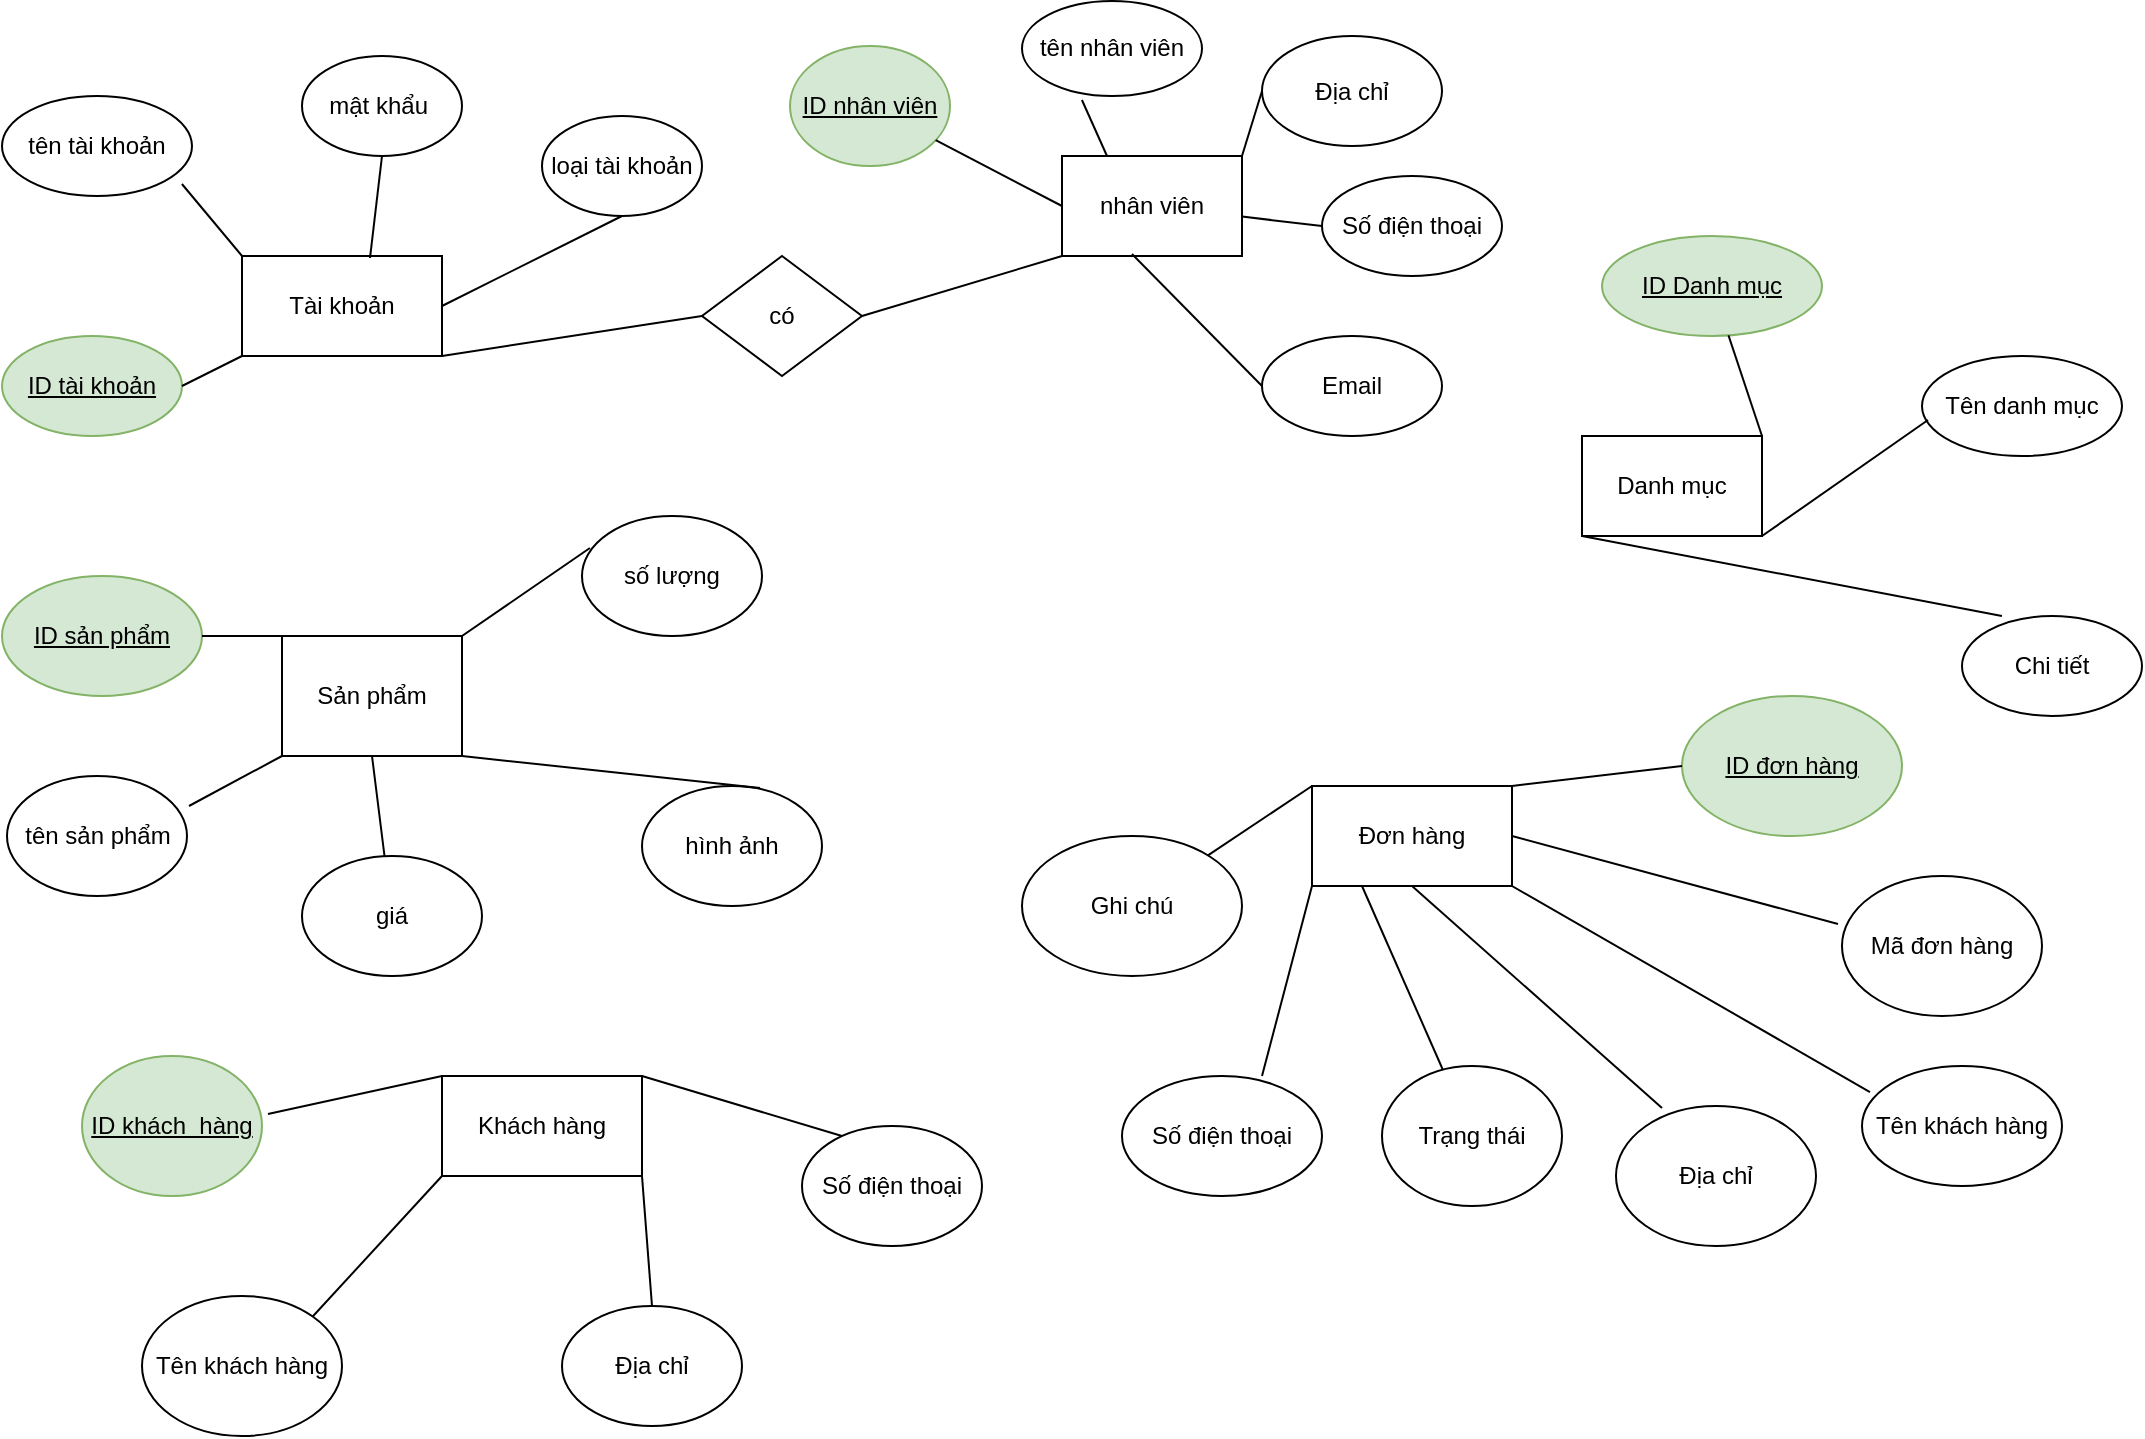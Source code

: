 <mxfile version="16.5.6" type="github">
  <diagram id="WZl0Q1Te6EeCowM1adRx" name="Page-1">
    <mxGraphModel dx="1422" dy="786" grid="1" gridSize="10" guides="1" tooltips="1" connect="1" arrows="1" fold="1" page="1" pageScale="1" pageWidth="827" pageHeight="1169" math="0" shadow="0">
      <root>
        <mxCell id="0" />
        <mxCell id="1" parent="0" />
        <mxCell id="S5zX3HuSBleYr7RCD1JO-1" value="Tài khoản" style="rounded=0;whiteSpace=wrap;html=1;" vertex="1" parent="1">
          <mxGeometry x="140" y="180" width="100" height="50" as="geometry" />
        </mxCell>
        <mxCell id="S5zX3HuSBleYr7RCD1JO-2" value="&lt;u&gt;ID nhân viên&lt;/u&gt;" style="ellipse;whiteSpace=wrap;html=1;fillColor=#d5e8d4;strokeColor=#82b366;" vertex="1" parent="1">
          <mxGeometry x="414" y="75" width="80" height="60" as="geometry" />
        </mxCell>
        <mxCell id="S5zX3HuSBleYr7RCD1JO-3" value="&lt;u&gt;ID tài khoản&lt;/u&gt;" style="ellipse;whiteSpace=wrap;html=1;fillColor=#d5e8d4;strokeColor=#82b366;" vertex="1" parent="1">
          <mxGeometry x="20" y="220" width="90" height="50" as="geometry" />
        </mxCell>
        <mxCell id="S5zX3HuSBleYr7RCD1JO-4" value="loại tài khoản" style="ellipse;whiteSpace=wrap;html=1;" vertex="1" parent="1">
          <mxGeometry x="290" y="110" width="80" height="50" as="geometry" />
        </mxCell>
        <mxCell id="S5zX3HuSBleYr7RCD1JO-5" value="mật khẩu&lt;span style=&quot;white-space: pre&quot;&gt;	&lt;/span&gt;" style="ellipse;whiteSpace=wrap;html=1;" vertex="1" parent="1">
          <mxGeometry x="170" y="80" width="80" height="50" as="geometry" />
        </mxCell>
        <mxCell id="S5zX3HuSBleYr7RCD1JO-6" value="tên tài khoản" style="ellipse;whiteSpace=wrap;html=1;" vertex="1" parent="1">
          <mxGeometry x="20" y="100" width="95" height="50" as="geometry" />
        </mxCell>
        <mxCell id="S5zX3HuSBleYr7RCD1JO-7" value="nhân viên" style="rounded=0;whiteSpace=wrap;html=1;" vertex="1" parent="1">
          <mxGeometry x="550" y="130" width="90" height="50" as="geometry" />
        </mxCell>
        <mxCell id="S5zX3HuSBleYr7RCD1JO-8" value="Số điện thoại" style="ellipse;whiteSpace=wrap;html=1;" vertex="1" parent="1">
          <mxGeometry x="680" y="140" width="90" height="50" as="geometry" />
        </mxCell>
        <mxCell id="S5zX3HuSBleYr7RCD1JO-9" value="Địa chỉ" style="ellipse;whiteSpace=wrap;html=1;" vertex="1" parent="1">
          <mxGeometry x="650" y="70" width="90" height="55" as="geometry" />
        </mxCell>
        <mxCell id="S5zX3HuSBleYr7RCD1JO-10" value="tên nhân viên" style="ellipse;whiteSpace=wrap;html=1;" vertex="1" parent="1">
          <mxGeometry x="530" y="52.5" width="90" height="47.5" as="geometry" />
        </mxCell>
        <mxCell id="S5zX3HuSBleYr7RCD1JO-11" value="Email" style="ellipse;whiteSpace=wrap;html=1;" vertex="1" parent="1">
          <mxGeometry x="650" y="220" width="90" height="50" as="geometry" />
        </mxCell>
        <mxCell id="S5zX3HuSBleYr7RCD1JO-12" value="Danh mục" style="rounded=0;whiteSpace=wrap;html=1;" vertex="1" parent="1">
          <mxGeometry x="810" y="270" width="90" height="50" as="geometry" />
        </mxCell>
        <mxCell id="S5zX3HuSBleYr7RCD1JO-13" value="Chi tiết" style="ellipse;whiteSpace=wrap;html=1;" vertex="1" parent="1">
          <mxGeometry x="1000" y="360" width="90" height="50" as="geometry" />
        </mxCell>
        <mxCell id="S5zX3HuSBleYr7RCD1JO-14" value="&lt;u&gt;ID Danh mục&lt;/u&gt;" style="ellipse;whiteSpace=wrap;html=1;fillColor=#d5e8d4;strokeColor=#82b366;" vertex="1" parent="1">
          <mxGeometry x="820" y="170" width="110" height="50" as="geometry" />
        </mxCell>
        <mxCell id="S5zX3HuSBleYr7RCD1JO-15" value="Tên danh mục" style="ellipse;whiteSpace=wrap;html=1;" vertex="1" parent="1">
          <mxGeometry x="980" y="230" width="100" height="50" as="geometry" />
        </mxCell>
        <mxCell id="S5zX3HuSBleYr7RCD1JO-16" value="Sản phẩm" style="rounded=0;whiteSpace=wrap;html=1;" vertex="1" parent="1">
          <mxGeometry x="160" y="370" width="90" height="60" as="geometry" />
        </mxCell>
        <mxCell id="S5zX3HuSBleYr7RCD1JO-17" value="hình ảnh" style="ellipse;whiteSpace=wrap;html=1;" vertex="1" parent="1">
          <mxGeometry x="340" y="445" width="90" height="60" as="geometry" />
        </mxCell>
        <mxCell id="S5zX3HuSBleYr7RCD1JO-18" value="số lượng" style="ellipse;whiteSpace=wrap;html=1;" vertex="1" parent="1">
          <mxGeometry x="310" y="310" width="90" height="60" as="geometry" />
        </mxCell>
        <mxCell id="S5zX3HuSBleYr7RCD1JO-19" value="giá" style="ellipse;whiteSpace=wrap;html=1;" vertex="1" parent="1">
          <mxGeometry x="170" y="480" width="90" height="60" as="geometry" />
        </mxCell>
        <mxCell id="S5zX3HuSBleYr7RCD1JO-20" value="tên sản phẩm" style="ellipse;whiteSpace=wrap;html=1;" vertex="1" parent="1">
          <mxGeometry x="22.5" y="440" width="90" height="60" as="geometry" />
        </mxCell>
        <mxCell id="S5zX3HuSBleYr7RCD1JO-21" value="&lt;u&gt;ID sản phẩm&lt;/u&gt;" style="ellipse;whiteSpace=wrap;html=1;fillColor=#d5e8d4;strokeColor=#82b366;" vertex="1" parent="1">
          <mxGeometry x="20" y="340" width="100" height="60" as="geometry" />
        </mxCell>
        <mxCell id="S5zX3HuSBleYr7RCD1JO-23" value="Khách hàng" style="rounded=0;whiteSpace=wrap;html=1;" vertex="1" parent="1">
          <mxGeometry x="240" y="590" width="100" height="50" as="geometry" />
        </mxCell>
        <mxCell id="S5zX3HuSBleYr7RCD1JO-24" value="Số điện thoại" style="ellipse;whiteSpace=wrap;html=1;" vertex="1" parent="1">
          <mxGeometry x="420" y="615" width="90" height="60" as="geometry" />
        </mxCell>
        <mxCell id="S5zX3HuSBleYr7RCD1JO-25" value="Địa chỉ" style="ellipse;whiteSpace=wrap;html=1;" vertex="1" parent="1">
          <mxGeometry x="300" y="705" width="90" height="60" as="geometry" />
        </mxCell>
        <mxCell id="S5zX3HuSBleYr7RCD1JO-26" value="Tên khách hàng" style="ellipse;whiteSpace=wrap;html=1;" vertex="1" parent="1">
          <mxGeometry x="90" y="700" width="100" height="70" as="geometry" />
        </mxCell>
        <mxCell id="S5zX3HuSBleYr7RCD1JO-27" value="&lt;u&gt;ID khách&amp;nbsp; hàng&lt;/u&gt;" style="ellipse;whiteSpace=wrap;html=1;fillColor=#d5e8d4;strokeColor=#82b366;" vertex="1" parent="1">
          <mxGeometry x="60" y="580" width="90" height="70" as="geometry" />
        </mxCell>
        <mxCell id="S5zX3HuSBleYr7RCD1JO-28" value="Đơn hàng" style="rounded=0;whiteSpace=wrap;html=1;" vertex="1" parent="1">
          <mxGeometry x="675" y="445" width="100" height="50" as="geometry" />
        </mxCell>
        <mxCell id="S5zX3HuSBleYr7RCD1JO-29" value="Ghi chú" style="ellipse;whiteSpace=wrap;html=1;" vertex="1" parent="1">
          <mxGeometry x="530" y="470" width="110" height="70" as="geometry" />
        </mxCell>
        <mxCell id="S5zX3HuSBleYr7RCD1JO-30" value="Trạng thái" style="ellipse;whiteSpace=wrap;html=1;" vertex="1" parent="1">
          <mxGeometry x="710" y="585" width="90" height="70" as="geometry" />
        </mxCell>
        <mxCell id="S5zX3HuSBleYr7RCD1JO-31" value="Tên khách hàng" style="ellipse;whiteSpace=wrap;html=1;" vertex="1" parent="1">
          <mxGeometry x="950" y="585" width="100" height="60" as="geometry" />
        </mxCell>
        <mxCell id="S5zX3HuSBleYr7RCD1JO-32" value="Số điện thoại" style="ellipse;whiteSpace=wrap;html=1;" vertex="1" parent="1">
          <mxGeometry x="580" y="590" width="100" height="60" as="geometry" />
        </mxCell>
        <mxCell id="S5zX3HuSBleYr7RCD1JO-33" value="Địa chỉ" style="ellipse;whiteSpace=wrap;html=1;" vertex="1" parent="1">
          <mxGeometry x="827" y="605" width="100" height="70" as="geometry" />
        </mxCell>
        <mxCell id="S5zX3HuSBleYr7RCD1JO-34" value="Mã đơn hàng" style="ellipse;whiteSpace=wrap;html=1;" vertex="1" parent="1">
          <mxGeometry x="940" y="490" width="100" height="70" as="geometry" />
        </mxCell>
        <mxCell id="S5zX3HuSBleYr7RCD1JO-35" value="&lt;u&gt;ID đơn hàng&lt;/u&gt;" style="ellipse;whiteSpace=wrap;html=1;fillColor=#d5e8d4;strokeColor=#82b366;" vertex="1" parent="1">
          <mxGeometry x="860" y="400" width="110" height="70" as="geometry" />
        </mxCell>
        <mxCell id="S5zX3HuSBleYr7RCD1JO-36" value="có" style="rhombus;whiteSpace=wrap;html=1;" vertex="1" parent="1">
          <mxGeometry x="370" y="180" width="80" height="60" as="geometry" />
        </mxCell>
        <mxCell id="S5zX3HuSBleYr7RCD1JO-37" value="" style="endArrow=none;html=1;rounded=0;entryX=0;entryY=1;entryDx=0;entryDy=0;exitX=1;exitY=0.5;exitDx=0;exitDy=0;" edge="1" parent="1" source="S5zX3HuSBleYr7RCD1JO-36" target="S5zX3HuSBleYr7RCD1JO-7">
          <mxGeometry width="50" height="50" relative="1" as="geometry">
            <mxPoint x="390" y="420" as="sourcePoint" />
            <mxPoint x="440" y="370" as="targetPoint" />
          </mxGeometry>
        </mxCell>
        <mxCell id="S5zX3HuSBleYr7RCD1JO-38" value="" style="endArrow=none;html=1;rounded=0;exitX=1;exitY=1;exitDx=0;exitDy=0;entryX=0;entryY=0.5;entryDx=0;entryDy=0;" edge="1" parent="1" source="S5zX3HuSBleYr7RCD1JO-1" target="S5zX3HuSBleYr7RCD1JO-36">
          <mxGeometry width="50" height="50" relative="1" as="geometry">
            <mxPoint x="390" y="420" as="sourcePoint" />
            <mxPoint x="440" y="370" as="targetPoint" />
          </mxGeometry>
        </mxCell>
        <mxCell id="S5zX3HuSBleYr7RCD1JO-39" value="" style="endArrow=none;html=1;rounded=0;entryX=0;entryY=0;entryDx=0;entryDy=0;exitX=0.947;exitY=0.88;exitDx=0;exitDy=0;exitPerimeter=0;" edge="1" parent="1" source="S5zX3HuSBleYr7RCD1JO-6" target="S5zX3HuSBleYr7RCD1JO-1">
          <mxGeometry width="50" height="50" relative="1" as="geometry">
            <mxPoint x="390" y="420" as="sourcePoint" />
            <mxPoint x="440" y="370" as="targetPoint" />
          </mxGeometry>
        </mxCell>
        <mxCell id="S5zX3HuSBleYr7RCD1JO-41" value="" style="endArrow=none;html=1;rounded=0;entryX=0.5;entryY=1;entryDx=0;entryDy=0;exitX=0.64;exitY=0.02;exitDx=0;exitDy=0;exitPerimeter=0;" edge="1" parent="1" source="S5zX3HuSBleYr7RCD1JO-1" target="S5zX3HuSBleYr7RCD1JO-5">
          <mxGeometry width="50" height="50" relative="1" as="geometry">
            <mxPoint x="390" y="420" as="sourcePoint" />
            <mxPoint x="440" y="370" as="targetPoint" />
          </mxGeometry>
        </mxCell>
        <mxCell id="S5zX3HuSBleYr7RCD1JO-42" value="" style="endArrow=none;html=1;rounded=0;entryX=1;entryY=0.5;entryDx=0;entryDy=0;exitX=0.5;exitY=1;exitDx=0;exitDy=0;" edge="1" parent="1" source="S5zX3HuSBleYr7RCD1JO-4" target="S5zX3HuSBleYr7RCD1JO-1">
          <mxGeometry width="50" height="50" relative="1" as="geometry">
            <mxPoint x="390" y="420" as="sourcePoint" />
            <mxPoint x="440" y="370" as="targetPoint" />
          </mxGeometry>
        </mxCell>
        <mxCell id="S5zX3HuSBleYr7RCD1JO-43" value="" style="endArrow=none;html=1;rounded=0;entryX=0;entryY=1;entryDx=0;entryDy=0;exitX=1;exitY=0.5;exitDx=0;exitDy=0;" edge="1" parent="1" source="S5zX3HuSBleYr7RCD1JO-3" target="S5zX3HuSBleYr7RCD1JO-1">
          <mxGeometry width="50" height="50" relative="1" as="geometry">
            <mxPoint x="390" y="420" as="sourcePoint" />
            <mxPoint x="440" y="370" as="targetPoint" />
          </mxGeometry>
        </mxCell>
        <mxCell id="S5zX3HuSBleYr7RCD1JO-44" value="" style="endArrow=none;html=1;rounded=0;exitX=1.011;exitY=0.25;exitDx=0;exitDy=0;exitPerimeter=0;entryX=0;entryY=1;entryDx=0;entryDy=0;" edge="1" parent="1" source="S5zX3HuSBleYr7RCD1JO-20" target="S5zX3HuSBleYr7RCD1JO-16">
          <mxGeometry width="50" height="50" relative="1" as="geometry">
            <mxPoint x="390" y="420" as="sourcePoint" />
            <mxPoint x="440" y="370" as="targetPoint" />
          </mxGeometry>
        </mxCell>
        <mxCell id="S5zX3HuSBleYr7RCD1JO-45" value="" style="endArrow=none;html=1;rounded=0;entryX=1;entryY=0.5;entryDx=0;entryDy=0;exitX=0;exitY=0;exitDx=0;exitDy=0;" edge="1" parent="1" source="S5zX3HuSBleYr7RCD1JO-16" target="S5zX3HuSBleYr7RCD1JO-21">
          <mxGeometry width="50" height="50" relative="1" as="geometry">
            <mxPoint x="390" y="420" as="sourcePoint" />
            <mxPoint x="440" y="370" as="targetPoint" />
          </mxGeometry>
        </mxCell>
        <mxCell id="S5zX3HuSBleYr7RCD1JO-46" value="" style="endArrow=none;html=1;rounded=0;entryX=0.222;entryY=0;entryDx=0;entryDy=0;entryPerimeter=0;exitX=0;exitY=1;exitDx=0;exitDy=0;" edge="1" parent="1" source="S5zX3HuSBleYr7RCD1JO-12" target="S5zX3HuSBleYr7RCD1JO-13">
          <mxGeometry width="50" height="50" relative="1" as="geometry">
            <mxPoint x="390" y="420" as="sourcePoint" />
            <mxPoint x="440" y="370" as="targetPoint" />
          </mxGeometry>
        </mxCell>
        <mxCell id="S5zX3HuSBleYr7RCD1JO-47" value="" style="endArrow=none;html=1;rounded=0;entryX=0.03;entryY=0.64;entryDx=0;entryDy=0;entryPerimeter=0;exitX=1;exitY=1;exitDx=0;exitDy=0;" edge="1" parent="1" source="S5zX3HuSBleYr7RCD1JO-12" target="S5zX3HuSBleYr7RCD1JO-15">
          <mxGeometry width="50" height="50" relative="1" as="geometry">
            <mxPoint x="390" y="420" as="sourcePoint" />
            <mxPoint x="440" y="370" as="targetPoint" />
          </mxGeometry>
        </mxCell>
        <mxCell id="S5zX3HuSBleYr7RCD1JO-48" value="" style="endArrow=none;html=1;rounded=0;entryX=1;entryY=0;entryDx=0;entryDy=0;" edge="1" parent="1" source="S5zX3HuSBleYr7RCD1JO-14" target="S5zX3HuSBleYr7RCD1JO-12">
          <mxGeometry width="50" height="50" relative="1" as="geometry">
            <mxPoint x="390" y="420" as="sourcePoint" />
            <mxPoint x="440" y="370" as="targetPoint" />
          </mxGeometry>
        </mxCell>
        <mxCell id="S5zX3HuSBleYr7RCD1JO-49" value="" style="endArrow=none;html=1;rounded=0;entryX=0;entryY=0.5;entryDx=0;entryDy=0;exitX=0.389;exitY=0.98;exitDx=0;exitDy=0;exitPerimeter=0;" edge="1" parent="1" source="S5zX3HuSBleYr7RCD1JO-7" target="S5zX3HuSBleYr7RCD1JO-11">
          <mxGeometry width="50" height="50" relative="1" as="geometry">
            <mxPoint x="390" y="420" as="sourcePoint" />
            <mxPoint x="440" y="370" as="targetPoint" />
          </mxGeometry>
        </mxCell>
        <mxCell id="S5zX3HuSBleYr7RCD1JO-50" value="" style="endArrow=none;html=1;rounded=0;entryX=0;entryY=0.5;entryDx=0;entryDy=0;" edge="1" parent="1" source="S5zX3HuSBleYr7RCD1JO-7" target="S5zX3HuSBleYr7RCD1JO-8">
          <mxGeometry width="50" height="50" relative="1" as="geometry">
            <mxPoint x="390" y="420" as="sourcePoint" />
            <mxPoint x="440" y="370" as="targetPoint" />
          </mxGeometry>
        </mxCell>
        <mxCell id="S5zX3HuSBleYr7RCD1JO-51" value="" style="endArrow=none;html=1;rounded=0;entryX=0;entryY=0.5;entryDx=0;entryDy=0;exitX=1;exitY=0;exitDx=0;exitDy=0;" edge="1" parent="1" source="S5zX3HuSBleYr7RCD1JO-7" target="S5zX3HuSBleYr7RCD1JO-9">
          <mxGeometry width="50" height="50" relative="1" as="geometry">
            <mxPoint x="390" y="420" as="sourcePoint" />
            <mxPoint x="440" y="370" as="targetPoint" />
          </mxGeometry>
        </mxCell>
        <mxCell id="S5zX3HuSBleYr7RCD1JO-52" value="" style="endArrow=none;html=1;rounded=0;entryX=0.333;entryY=1.042;entryDx=0;entryDy=0;entryPerimeter=0;exitX=0.25;exitY=0;exitDx=0;exitDy=0;" edge="1" parent="1" source="S5zX3HuSBleYr7RCD1JO-7" target="S5zX3HuSBleYr7RCD1JO-10">
          <mxGeometry width="50" height="50" relative="1" as="geometry">
            <mxPoint x="390" y="420" as="sourcePoint" />
            <mxPoint x="440" y="370" as="targetPoint" />
          </mxGeometry>
        </mxCell>
        <mxCell id="S5zX3HuSBleYr7RCD1JO-53" value="" style="endArrow=none;html=1;rounded=0;exitX=0;exitY=0.5;exitDx=0;exitDy=0;" edge="1" parent="1" source="S5zX3HuSBleYr7RCD1JO-7" target="S5zX3HuSBleYr7RCD1JO-2">
          <mxGeometry width="50" height="50" relative="1" as="geometry">
            <mxPoint x="390" y="420" as="sourcePoint" />
            <mxPoint x="440" y="370" as="targetPoint" />
          </mxGeometry>
        </mxCell>
        <mxCell id="S5zX3HuSBleYr7RCD1JO-54" value="" style="endArrow=none;html=1;rounded=0;entryX=1;entryY=1;entryDx=0;entryDy=0;exitX=0.5;exitY=0;exitDx=0;exitDy=0;" edge="1" parent="1" source="S5zX3HuSBleYr7RCD1JO-25" target="S5zX3HuSBleYr7RCD1JO-23">
          <mxGeometry width="50" height="50" relative="1" as="geometry">
            <mxPoint x="390" y="420" as="sourcePoint" />
            <mxPoint x="440" y="370" as="targetPoint" />
          </mxGeometry>
        </mxCell>
        <mxCell id="S5zX3HuSBleYr7RCD1JO-55" value="" style="endArrow=none;html=1;rounded=0;exitX=1.033;exitY=0.414;exitDx=0;exitDy=0;exitPerimeter=0;entryX=0;entryY=0;entryDx=0;entryDy=0;" edge="1" parent="1" source="S5zX3HuSBleYr7RCD1JO-27" target="S5zX3HuSBleYr7RCD1JO-23">
          <mxGeometry width="50" height="50" relative="1" as="geometry">
            <mxPoint x="390" y="420" as="sourcePoint" />
            <mxPoint x="440" y="370" as="targetPoint" />
          </mxGeometry>
        </mxCell>
        <mxCell id="S5zX3HuSBleYr7RCD1JO-56" value="" style="endArrow=none;html=1;rounded=0;entryX=1;entryY=0;entryDx=0;entryDy=0;exitX=0.222;exitY=0.083;exitDx=0;exitDy=0;exitPerimeter=0;" edge="1" parent="1" source="S5zX3HuSBleYr7RCD1JO-24" target="S5zX3HuSBleYr7RCD1JO-23">
          <mxGeometry width="50" height="50" relative="1" as="geometry">
            <mxPoint x="390" y="420" as="sourcePoint" />
            <mxPoint x="440" y="370" as="targetPoint" />
          </mxGeometry>
        </mxCell>
        <mxCell id="S5zX3HuSBleYr7RCD1JO-57" value="" style="endArrow=none;html=1;rounded=0;exitX=1;exitY=0;exitDx=0;exitDy=0;entryX=0;entryY=0.5;entryDx=0;entryDy=0;" edge="1" parent="1" source="S5zX3HuSBleYr7RCD1JO-28" target="S5zX3HuSBleYr7RCD1JO-35">
          <mxGeometry width="50" height="50" relative="1" as="geometry">
            <mxPoint x="460" y="430" as="sourcePoint" />
            <mxPoint x="440" y="370" as="targetPoint" />
          </mxGeometry>
        </mxCell>
        <mxCell id="S5zX3HuSBleYr7RCD1JO-58" value="" style="endArrow=none;html=1;rounded=0;entryX=1;entryY=0;entryDx=0;entryDy=0;exitX=0;exitY=1;exitDx=0;exitDy=0;" edge="1" parent="1" source="S5zX3HuSBleYr7RCD1JO-23" target="S5zX3HuSBleYr7RCD1JO-26">
          <mxGeometry width="50" height="50" relative="1" as="geometry">
            <mxPoint x="430" y="420" as="sourcePoint" />
            <mxPoint x="440" y="370" as="targetPoint" />
          </mxGeometry>
        </mxCell>
        <mxCell id="S5zX3HuSBleYr7RCD1JO-59" value="" style="endArrow=none;html=1;rounded=0;entryX=0.656;entryY=0.017;entryDx=0;entryDy=0;entryPerimeter=0;exitX=1;exitY=1;exitDx=0;exitDy=0;" edge="1" parent="1" source="S5zX3HuSBleYr7RCD1JO-16" target="S5zX3HuSBleYr7RCD1JO-17">
          <mxGeometry width="50" height="50" relative="1" as="geometry">
            <mxPoint x="390" y="420" as="sourcePoint" />
            <mxPoint x="440" y="370" as="targetPoint" />
          </mxGeometry>
        </mxCell>
        <mxCell id="S5zX3HuSBleYr7RCD1JO-60" value="" style="endArrow=none;html=1;rounded=0;entryX=0.5;entryY=1;entryDx=0;entryDy=0;" edge="1" parent="1" source="S5zX3HuSBleYr7RCD1JO-19" target="S5zX3HuSBleYr7RCD1JO-16">
          <mxGeometry width="50" height="50" relative="1" as="geometry">
            <mxPoint x="390" y="420" as="sourcePoint" />
            <mxPoint x="440" y="370" as="targetPoint" />
          </mxGeometry>
        </mxCell>
        <mxCell id="S5zX3HuSBleYr7RCD1JO-61" value="" style="endArrow=none;html=1;rounded=0;entryX=1;entryY=0;entryDx=0;entryDy=0;exitX=0.044;exitY=0.267;exitDx=0;exitDy=0;exitPerimeter=0;" edge="1" parent="1" source="S5zX3HuSBleYr7RCD1JO-18" target="S5zX3HuSBleYr7RCD1JO-16">
          <mxGeometry width="50" height="50" relative="1" as="geometry">
            <mxPoint x="390" y="420" as="sourcePoint" />
            <mxPoint x="440" y="370" as="targetPoint" />
          </mxGeometry>
        </mxCell>
        <mxCell id="S5zX3HuSBleYr7RCD1JO-62" value="" style="endArrow=none;html=1;rounded=0;exitX=0;exitY=0;exitDx=0;exitDy=0;" edge="1" parent="1" source="S5zX3HuSBleYr7RCD1JO-28" target="S5zX3HuSBleYr7RCD1JO-29">
          <mxGeometry width="50" height="50" relative="1" as="geometry">
            <mxPoint x="390" y="420" as="sourcePoint" />
            <mxPoint x="440" y="370" as="targetPoint" />
          </mxGeometry>
        </mxCell>
        <mxCell id="S5zX3HuSBleYr7RCD1JO-63" value="" style="endArrow=none;html=1;rounded=0;entryX=0.7;entryY=0;entryDx=0;entryDy=0;entryPerimeter=0;exitX=0;exitY=1;exitDx=0;exitDy=0;" edge="1" parent="1" source="S5zX3HuSBleYr7RCD1JO-28" target="S5zX3HuSBleYr7RCD1JO-32">
          <mxGeometry width="50" height="50" relative="1" as="geometry">
            <mxPoint x="390" y="420" as="sourcePoint" />
            <mxPoint x="440" y="370" as="targetPoint" />
          </mxGeometry>
        </mxCell>
        <mxCell id="S5zX3HuSBleYr7RCD1JO-64" value="" style="endArrow=none;html=1;rounded=0;exitX=0.25;exitY=1;exitDx=0;exitDy=0;" edge="1" parent="1" source="S5zX3HuSBleYr7RCD1JO-28" target="S5zX3HuSBleYr7RCD1JO-30">
          <mxGeometry width="50" height="50" relative="1" as="geometry">
            <mxPoint x="390" y="420" as="sourcePoint" />
            <mxPoint x="440" y="370" as="targetPoint" />
          </mxGeometry>
        </mxCell>
        <mxCell id="S5zX3HuSBleYr7RCD1JO-65" value="" style="endArrow=none;html=1;rounded=0;entryX=0.23;entryY=0.014;entryDx=0;entryDy=0;entryPerimeter=0;exitX=0.5;exitY=1;exitDx=0;exitDy=0;" edge="1" parent="1" source="S5zX3HuSBleYr7RCD1JO-28" target="S5zX3HuSBleYr7RCD1JO-33">
          <mxGeometry width="50" height="50" relative="1" as="geometry">
            <mxPoint x="390" y="420" as="sourcePoint" />
            <mxPoint x="930" y="690" as="targetPoint" />
          </mxGeometry>
        </mxCell>
        <mxCell id="S5zX3HuSBleYr7RCD1JO-66" value="" style="endArrow=none;html=1;rounded=0;entryX=0.04;entryY=0.217;entryDx=0;entryDy=0;entryPerimeter=0;exitX=1;exitY=1;exitDx=0;exitDy=0;" edge="1" parent="1" source="S5zX3HuSBleYr7RCD1JO-28" target="S5zX3HuSBleYr7RCD1JO-31">
          <mxGeometry width="50" height="50" relative="1" as="geometry">
            <mxPoint x="390" y="420" as="sourcePoint" />
            <mxPoint x="440" y="370" as="targetPoint" />
          </mxGeometry>
        </mxCell>
        <mxCell id="S5zX3HuSBleYr7RCD1JO-67" value="" style="endArrow=none;html=1;rounded=0;entryX=-0.02;entryY=0.343;entryDx=0;entryDy=0;entryPerimeter=0;exitX=1;exitY=0.5;exitDx=0;exitDy=0;" edge="1" parent="1" source="S5zX3HuSBleYr7RCD1JO-28" target="S5zX3HuSBleYr7RCD1JO-34">
          <mxGeometry width="50" height="50" relative="1" as="geometry">
            <mxPoint x="390" y="420" as="sourcePoint" />
            <mxPoint x="440" y="370" as="targetPoint" />
          </mxGeometry>
        </mxCell>
      </root>
    </mxGraphModel>
  </diagram>
</mxfile>

